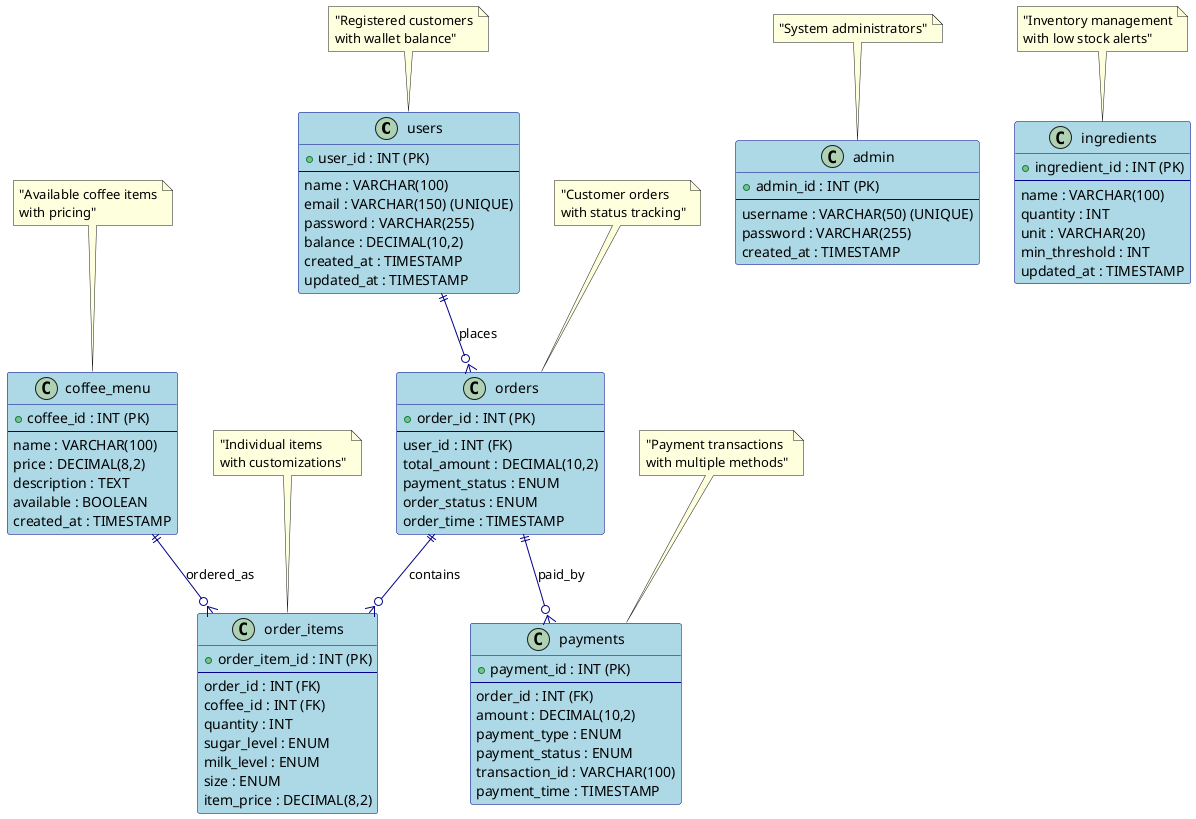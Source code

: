 @startuml ER_Diagram
!define ENTITY class
!define RELATIONSHIP -->

skinparam class {
    BackgroundColor LightBlue
    BorderColor DarkBlue
    ArrowColor DarkBlue
}

ENTITY users {
    + user_id : INT (PK)
    --
    name : VARCHAR(100)
    email : VARCHAR(150) (UNIQUE)
    password : VARCHAR(255)
    balance : DECIMAL(10,2)
    created_at : TIMESTAMP
    updated_at : TIMESTAMP
}

ENTITY admin {
    + admin_id : INT (PK)
    --
    username : VARCHAR(50) (UNIQUE)
    password : VARCHAR(255)
    created_at : TIMESTAMP
}

ENTITY coffee_menu {
    + coffee_id : INT (PK)
    --
    name : VARCHAR(100)
    price : DECIMAL(8,2)
    description : TEXT
    available : BOOLEAN
    created_at : TIMESTAMP
}

ENTITY ingredients {
    + ingredient_id : INT (PK)
    --
    name : VARCHAR(100)
    quantity : INT
    unit : VARCHAR(20)
    min_threshold : INT
    updated_at : TIMESTAMP
}

ENTITY orders {
    + order_id : INT (PK)
    --
    user_id : INT (FK)
    total_amount : DECIMAL(10,2)
    payment_status : ENUM
    order_status : ENUM
    order_time : TIMESTAMP
}

ENTITY order_items {
    + order_item_id : INT (PK)
    --
    order_id : INT (FK)
    coffee_id : INT (FK)
    quantity : INT
    sugar_level : ENUM
    milk_level : ENUM
    size : ENUM
    item_price : DECIMAL(8,2)
}

ENTITY payments {
    + payment_id : INT (PK)
    --
    order_id : INT (FK)
    amount : DECIMAL(10,2)
    payment_type : ENUM
    payment_status : ENUM
    transaction_id : VARCHAR(100)
    payment_time : TIMESTAMP
}

' Relationships
users ||--o{ orders : "places"
orders ||--o{ order_items : "contains"
coffee_menu ||--o{ order_items : "ordered_as"
orders ||--o{ payments : "paid_by"

note top of users : "Registered customers\nwith wallet balance"
note top of admin : "System administrators"
note top of coffee_menu : "Available coffee items\nwith pricing"
note top of ingredients : "Inventory management\nwith low stock alerts"
note top of orders : "Customer orders\nwith status tracking"
note top of order_items : "Individual items\nwith customizations"
note top of payments : "Payment transactions\nwith multiple methods"

@enduml